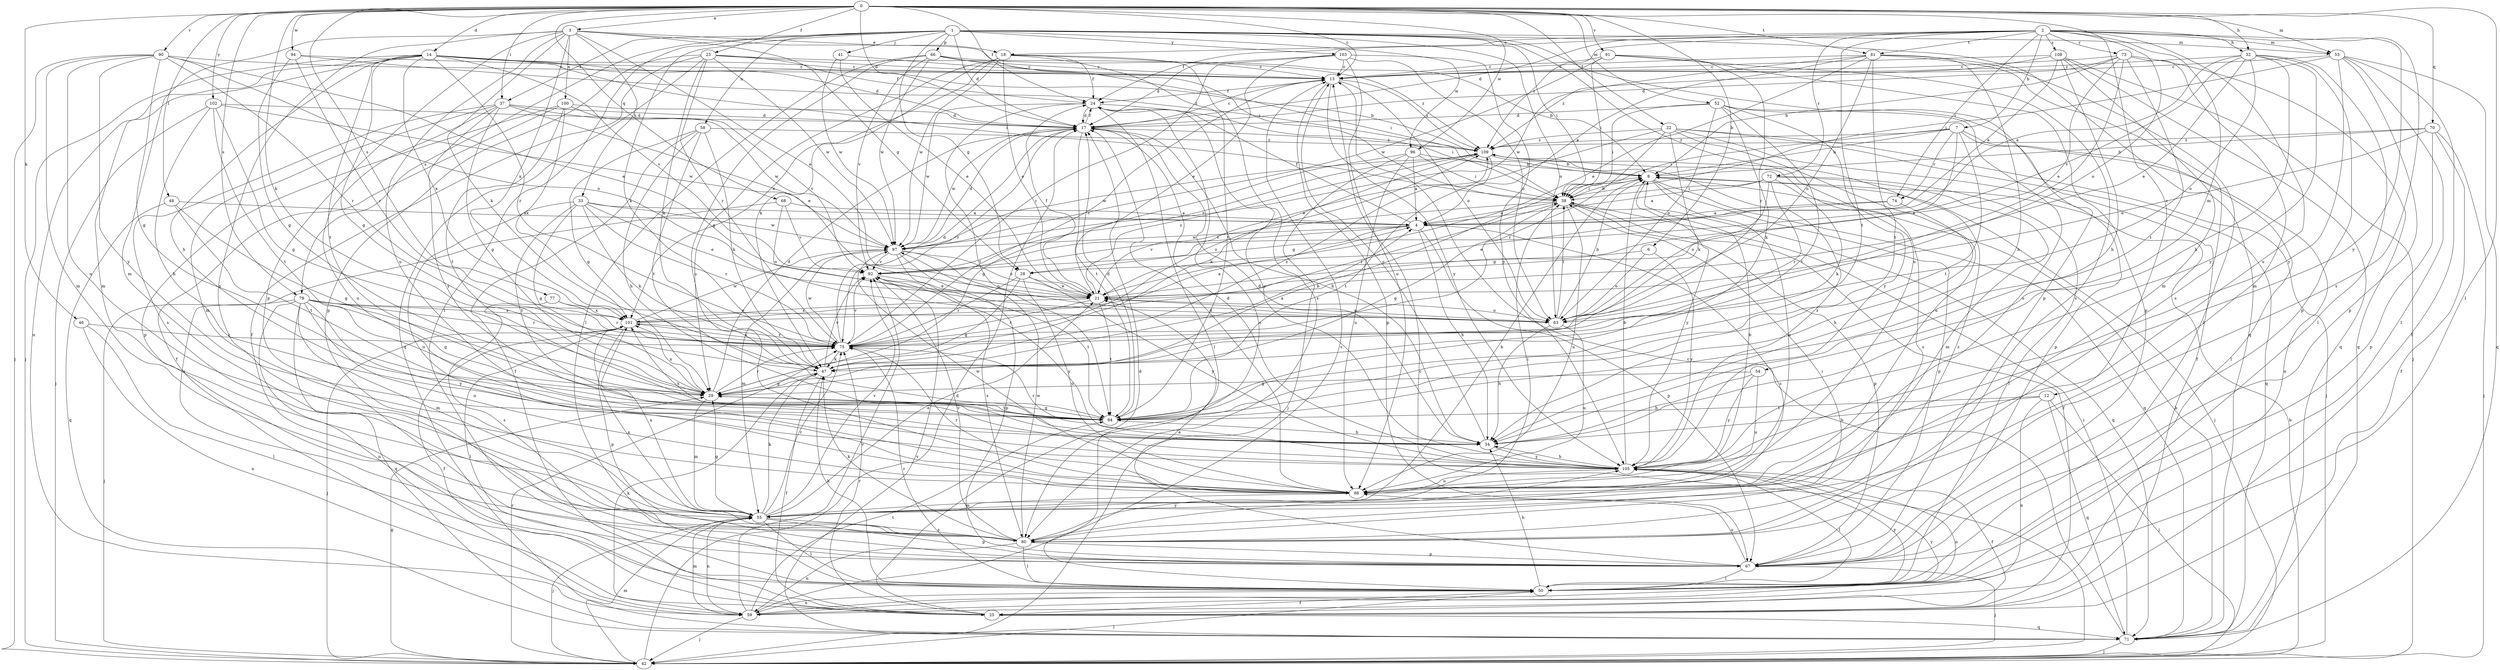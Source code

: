 strict digraph  {
0;
1;
2;
3;
4;
6;
7;
8;
12;
13;
14;
17;
18;
21;
22;
23;
24;
25;
28;
29;
32;
33;
34;
37;
38;
41;
42;
46;
47;
48;
50;
52;
53;
54;
55;
58;
59;
63;
66;
67;
68;
70;
71;
72;
73;
74;
75;
77;
79;
80;
81;
84;
88;
90;
91;
92;
94;
96;
97;
100;
101;
102;
103;
105;
108;
109;
0 -> 3  [label=a];
0 -> 6  [label=b];
0 -> 12  [label=c];
0 -> 13  [label=c];
0 -> 14  [label=d];
0 -> 17  [label=d];
0 -> 22  [label=f];
0 -> 23  [label=f];
0 -> 24  [label=f];
0 -> 32  [label=h];
0 -> 37  [label=i];
0 -> 46  [label=k];
0 -> 47  [label=k];
0 -> 48  [label=l];
0 -> 50  [label=l];
0 -> 52  [label=m];
0 -> 53  [label=m];
0 -> 68  [label=q];
0 -> 70  [label=q];
0 -> 77  [label=s];
0 -> 79  [label=s];
0 -> 81  [label=t];
0 -> 90  [label=v];
0 -> 91  [label=v];
0 -> 94  [label=w];
0 -> 96  [label=w];
0 -> 102  [label=y];
1 -> 17  [label=d];
1 -> 28  [label=g];
1 -> 37  [label=i];
1 -> 38  [label=i];
1 -> 41  [label=j];
1 -> 47  [label=k];
1 -> 50  [label=l];
1 -> 53  [label=m];
1 -> 58  [label=n];
1 -> 63  [label=o];
1 -> 66  [label=p];
1 -> 67  [label=p];
1 -> 71  [label=q];
1 -> 79  [label=s];
1 -> 88  [label=u];
1 -> 96  [label=w];
1 -> 103  [label=y];
2 -> 7  [label=b];
2 -> 17  [label=d];
2 -> 18  [label=e];
2 -> 24  [label=f];
2 -> 32  [label=h];
2 -> 53  [label=m];
2 -> 54  [label=m];
2 -> 63  [label=o];
2 -> 72  [label=r];
2 -> 73  [label=r];
2 -> 74  [label=r];
2 -> 80  [label=s];
2 -> 81  [label=t];
2 -> 84  [label=t];
2 -> 88  [label=u];
2 -> 105  [label=y];
2 -> 108  [label=z];
2 -> 109  [label=z];
3 -> 18  [label=e];
3 -> 21  [label=e];
3 -> 28  [label=g];
3 -> 33  [label=h];
3 -> 38  [label=i];
3 -> 47  [label=k];
3 -> 55  [label=m];
3 -> 67  [label=p];
3 -> 80  [label=s];
3 -> 88  [label=u];
3 -> 100  [label=x];
3 -> 101  [label=x];
4 -> 24  [label=f];
4 -> 28  [label=g];
4 -> 34  [label=h];
4 -> 67  [label=p];
4 -> 80  [label=s];
4 -> 92  [label=v];
4 -> 97  [label=w];
6 -> 28  [label=g];
6 -> 63  [label=o];
6 -> 105  [label=y];
7 -> 8  [label=b];
7 -> 21  [label=e];
7 -> 38  [label=i];
7 -> 50  [label=l];
7 -> 59  [label=n];
7 -> 74  [label=r];
7 -> 84  [label=t];
7 -> 109  [label=z];
8 -> 38  [label=i];
8 -> 42  [label=j];
8 -> 67  [label=p];
8 -> 71  [label=q];
8 -> 88  [label=u];
8 -> 105  [label=y];
12 -> 34  [label=h];
12 -> 42  [label=j];
12 -> 59  [label=n];
12 -> 71  [label=q];
12 -> 84  [label=t];
13 -> 24  [label=f];
13 -> 63  [label=o];
13 -> 67  [label=p];
13 -> 105  [label=y];
13 -> 109  [label=z];
14 -> 8  [label=b];
14 -> 13  [label=c];
14 -> 17  [label=d];
14 -> 29  [label=g];
14 -> 34  [label=h];
14 -> 38  [label=i];
14 -> 42  [label=j];
14 -> 55  [label=m];
14 -> 59  [label=n];
14 -> 75  [label=r];
14 -> 84  [label=t];
14 -> 92  [label=v];
14 -> 101  [label=x];
17 -> 13  [label=c];
17 -> 24  [label=f];
17 -> 34  [label=h];
17 -> 75  [label=r];
17 -> 84  [label=t];
17 -> 97  [label=w];
17 -> 109  [label=z];
18 -> 13  [label=c];
18 -> 21  [label=e];
18 -> 24  [label=f];
18 -> 29  [label=g];
18 -> 47  [label=k];
18 -> 80  [label=s];
18 -> 84  [label=t];
18 -> 97  [label=w];
18 -> 101  [label=x];
21 -> 24  [label=f];
21 -> 63  [label=o];
21 -> 75  [label=r];
21 -> 84  [label=t];
21 -> 101  [label=x];
21 -> 109  [label=z];
22 -> 21  [label=e];
22 -> 42  [label=j];
22 -> 47  [label=k];
22 -> 67  [label=p];
22 -> 71  [label=q];
22 -> 75  [label=r];
22 -> 88  [label=u];
22 -> 109  [label=z];
23 -> 13  [label=c];
23 -> 24  [label=f];
23 -> 25  [label=f];
23 -> 47  [label=k];
23 -> 67  [label=p];
23 -> 71  [label=q];
23 -> 75  [label=r];
23 -> 97  [label=w];
23 -> 109  [label=z];
24 -> 17  [label=d];
24 -> 38  [label=i];
24 -> 50  [label=l];
24 -> 80  [label=s];
24 -> 84  [label=t];
24 -> 97  [label=w];
24 -> 105  [label=y];
25 -> 17  [label=d];
25 -> 71  [label=q];
25 -> 75  [label=r];
28 -> 21  [label=e];
28 -> 29  [label=g];
28 -> 75  [label=r];
28 -> 88  [label=u];
28 -> 105  [label=y];
29 -> 8  [label=b];
29 -> 17  [label=d];
29 -> 55  [label=m];
29 -> 75  [label=r];
29 -> 84  [label=t];
29 -> 101  [label=x];
32 -> 4  [label=a];
32 -> 13  [label=c];
32 -> 21  [label=e];
32 -> 34  [label=h];
32 -> 50  [label=l];
32 -> 63  [label=o];
32 -> 67  [label=p];
32 -> 92  [label=v];
32 -> 105  [label=y];
33 -> 4  [label=a];
33 -> 21  [label=e];
33 -> 29  [label=g];
33 -> 47  [label=k];
33 -> 75  [label=r];
33 -> 84  [label=t];
33 -> 88  [label=u];
33 -> 97  [label=w];
34 -> 13  [label=c];
34 -> 17  [label=d];
34 -> 75  [label=r];
34 -> 101  [label=x];
34 -> 105  [label=y];
37 -> 17  [label=d];
37 -> 21  [label=e];
37 -> 29  [label=g];
37 -> 55  [label=m];
37 -> 80  [label=s];
37 -> 88  [label=u];
37 -> 97  [label=w];
37 -> 105  [label=y];
38 -> 4  [label=a];
38 -> 8  [label=b];
38 -> 25  [label=f];
38 -> 29  [label=g];
38 -> 67  [label=p];
38 -> 71  [label=q];
38 -> 88  [label=u];
38 -> 92  [label=v];
41 -> 13  [label=c];
41 -> 21  [label=e];
41 -> 97  [label=w];
42 -> 8  [label=b];
42 -> 13  [label=c];
42 -> 17  [label=d];
42 -> 29  [label=g];
42 -> 50  [label=l];
42 -> 55  [label=m];
42 -> 75  [label=r];
46 -> 50  [label=l];
46 -> 59  [label=n];
46 -> 75  [label=r];
47 -> 4  [label=a];
47 -> 25  [label=f];
47 -> 29  [label=g];
47 -> 92  [label=v];
47 -> 109  [label=z];
48 -> 4  [label=a];
48 -> 29  [label=g];
48 -> 71  [label=q];
48 -> 84  [label=t];
50 -> 25  [label=f];
50 -> 34  [label=h];
50 -> 47  [label=k];
50 -> 59  [label=n];
50 -> 75  [label=r];
50 -> 105  [label=y];
52 -> 17  [label=d];
52 -> 25  [label=f];
52 -> 38  [label=i];
52 -> 47  [label=k];
52 -> 63  [label=o];
52 -> 84  [label=t];
52 -> 88  [label=u];
52 -> 105  [label=y];
53 -> 13  [label=c];
53 -> 25  [label=f];
53 -> 38  [label=i];
53 -> 50  [label=l];
53 -> 67  [label=p];
53 -> 71  [label=q];
53 -> 105  [label=y];
54 -> 29  [label=g];
54 -> 34  [label=h];
54 -> 88  [label=u];
54 -> 105  [label=y];
55 -> 8  [label=b];
55 -> 21  [label=e];
55 -> 29  [label=g];
55 -> 38  [label=i];
55 -> 42  [label=j];
55 -> 47  [label=k];
55 -> 50  [label=l];
55 -> 59  [label=n];
55 -> 67  [label=p];
55 -> 75  [label=r];
55 -> 80  [label=s];
55 -> 92  [label=v];
55 -> 101  [label=x];
58 -> 25  [label=f];
58 -> 29  [label=g];
58 -> 34  [label=h];
58 -> 47  [label=k];
58 -> 84  [label=t];
58 -> 109  [label=z];
59 -> 13  [label=c];
59 -> 42  [label=j];
59 -> 47  [label=k];
59 -> 55  [label=m];
59 -> 84  [label=t];
59 -> 92  [label=v];
59 -> 105  [label=y];
63 -> 8  [label=b];
63 -> 21  [label=e];
63 -> 34  [label=h];
63 -> 38  [label=i];
63 -> 88  [label=u];
66 -> 8  [label=b];
66 -> 13  [label=c];
66 -> 38  [label=i];
66 -> 50  [label=l];
66 -> 88  [label=u];
66 -> 92  [label=v];
66 -> 97  [label=w];
67 -> 21  [label=e];
67 -> 42  [label=j];
67 -> 50  [label=l];
67 -> 88  [label=u];
68 -> 4  [label=a];
68 -> 63  [label=o];
68 -> 80  [label=s];
68 -> 92  [label=v];
70 -> 8  [label=b];
70 -> 21  [label=e];
70 -> 25  [label=f];
70 -> 42  [label=j];
70 -> 67  [label=p];
70 -> 109  [label=z];
71 -> 8  [label=b];
71 -> 13  [label=c];
71 -> 38  [label=i];
71 -> 42  [label=j];
71 -> 92  [label=v];
72 -> 4  [label=a];
72 -> 38  [label=i];
72 -> 47  [label=k];
72 -> 50  [label=l];
72 -> 55  [label=m];
72 -> 63  [label=o];
72 -> 75  [label=r];
73 -> 8  [label=b];
73 -> 13  [label=c];
73 -> 17  [label=d];
73 -> 21  [label=e];
73 -> 55  [label=m];
73 -> 63  [label=o];
73 -> 71  [label=q];
73 -> 84  [label=t];
74 -> 4  [label=a];
74 -> 21  [label=e];
74 -> 34  [label=h];
75 -> 13  [label=c];
75 -> 17  [label=d];
75 -> 47  [label=k];
75 -> 92  [label=v];
75 -> 97  [label=w];
75 -> 101  [label=x];
75 -> 109  [label=z];
77 -> 75  [label=r];
77 -> 80  [label=s];
77 -> 101  [label=x];
79 -> 29  [label=g];
79 -> 42  [label=j];
79 -> 55  [label=m];
79 -> 59  [label=n];
79 -> 63  [label=o];
79 -> 71  [label=q];
79 -> 75  [label=r];
79 -> 88  [label=u];
79 -> 101  [label=x];
79 -> 105  [label=y];
80 -> 38  [label=i];
80 -> 47  [label=k];
80 -> 50  [label=l];
80 -> 59  [label=n];
80 -> 67  [label=p];
80 -> 92  [label=v];
80 -> 97  [label=w];
80 -> 101  [label=x];
80 -> 105  [label=y];
80 -> 109  [label=z];
81 -> 4  [label=a];
81 -> 13  [label=c];
81 -> 21  [label=e];
81 -> 34  [label=h];
81 -> 50  [label=l];
81 -> 63  [label=o];
81 -> 80  [label=s];
81 -> 84  [label=t];
81 -> 97  [label=w];
84 -> 17  [label=d];
84 -> 29  [label=g];
84 -> 34  [label=h];
88 -> 8  [label=b];
88 -> 17  [label=d];
88 -> 55  [label=m];
88 -> 75  [label=r];
88 -> 97  [label=w];
90 -> 13  [label=c];
90 -> 21  [label=e];
90 -> 29  [label=g];
90 -> 42  [label=j];
90 -> 55  [label=m];
90 -> 63  [label=o];
90 -> 75  [label=r];
90 -> 88  [label=u];
90 -> 105  [label=y];
91 -> 13  [label=c];
91 -> 38  [label=i];
91 -> 67  [label=p];
91 -> 75  [label=r];
91 -> 80  [label=s];
91 -> 97  [label=w];
92 -> 21  [label=e];
92 -> 84  [label=t];
92 -> 105  [label=y];
92 -> 109  [label=z];
94 -> 13  [label=c];
94 -> 29  [label=g];
94 -> 75  [label=r];
94 -> 109  [label=z];
96 -> 4  [label=a];
96 -> 8  [label=b];
96 -> 29  [label=g];
96 -> 38  [label=i];
96 -> 42  [label=j];
96 -> 88  [label=u];
97 -> 17  [label=d];
97 -> 21  [label=e];
97 -> 55  [label=m];
97 -> 63  [label=o];
97 -> 67  [label=p];
97 -> 80  [label=s];
97 -> 92  [label=v];
100 -> 17  [label=d];
100 -> 25  [label=f];
100 -> 67  [label=p];
100 -> 84  [label=t];
100 -> 92  [label=v];
100 -> 101  [label=x];
101 -> 4  [label=a];
101 -> 25  [label=f];
101 -> 38  [label=i];
101 -> 42  [label=j];
101 -> 50  [label=l];
101 -> 67  [label=p];
101 -> 75  [label=r];
101 -> 97  [label=w];
102 -> 17  [label=d];
102 -> 29  [label=g];
102 -> 34  [label=h];
102 -> 42  [label=j];
102 -> 84  [label=t];
102 -> 97  [label=w];
103 -> 13  [label=c];
103 -> 17  [label=d];
103 -> 21  [label=e];
103 -> 63  [label=o];
103 -> 75  [label=r];
103 -> 88  [label=u];
103 -> 105  [label=y];
105 -> 8  [label=b];
105 -> 17  [label=d];
105 -> 25  [label=f];
105 -> 34  [label=h];
105 -> 50  [label=l];
105 -> 59  [label=n];
105 -> 88  [label=u];
105 -> 109  [label=z];
108 -> 4  [label=a];
108 -> 13  [label=c];
108 -> 34  [label=h];
108 -> 42  [label=j];
108 -> 55  [label=m];
108 -> 71  [label=q];
108 -> 109  [label=z];
109 -> 8  [label=b];
109 -> 47  [label=k];
109 -> 80  [label=s];
109 -> 84  [label=t];
109 -> 97  [label=w];
}
